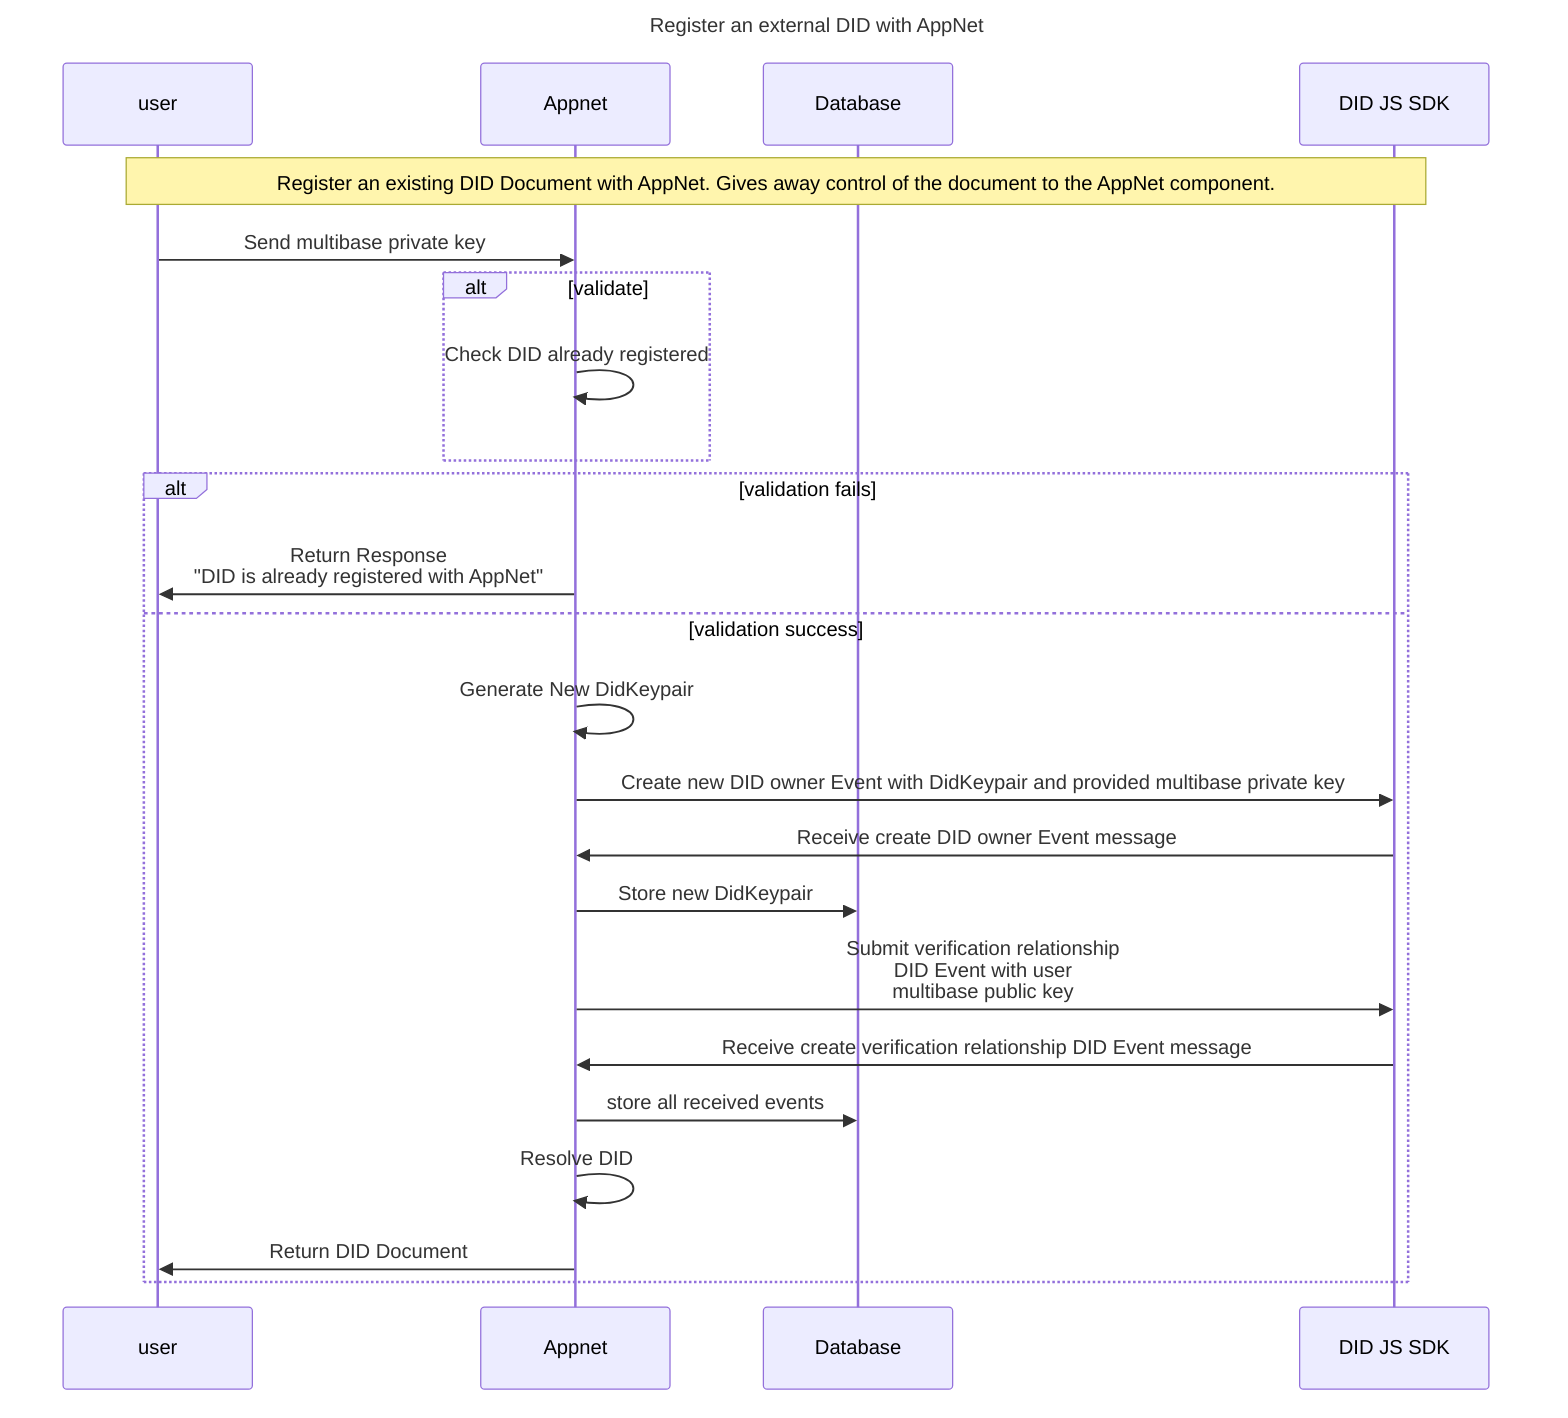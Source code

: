 sequenceDiagram
Title: Register an external DID with AppNet

participant user as user
participant API as Appnet
participant DB as Database
participant SDK as DID JS SDK


note over user, SDK: Register an existing DID Document with AppNet. Gives away control of the document to the AppNet component.
user ->> API: Send multibase private key
alt validate
API ->> API: Check DID already registered 
end 
alt validation fails
API ->> user: Return Response <br> "DID is already registered with AppNet"
else validation success
API ->> API: Generate  New DidKeypair
API ->> SDK: Create new DID owner Event with DidKeypair and provided multibase private key
SDK ->> API: Receive create DID owner Event message 
API ->> DB: Store new DidKeypair
API ->> SDK:  Submit verification relationship <br> DID Event with user <br> multibase public key
SDK ->> API: Receive create verification relationship DID Event message
API ->> DB: store all received events
API ->> API: Resolve DID
API ->> user: Return DID Document
end